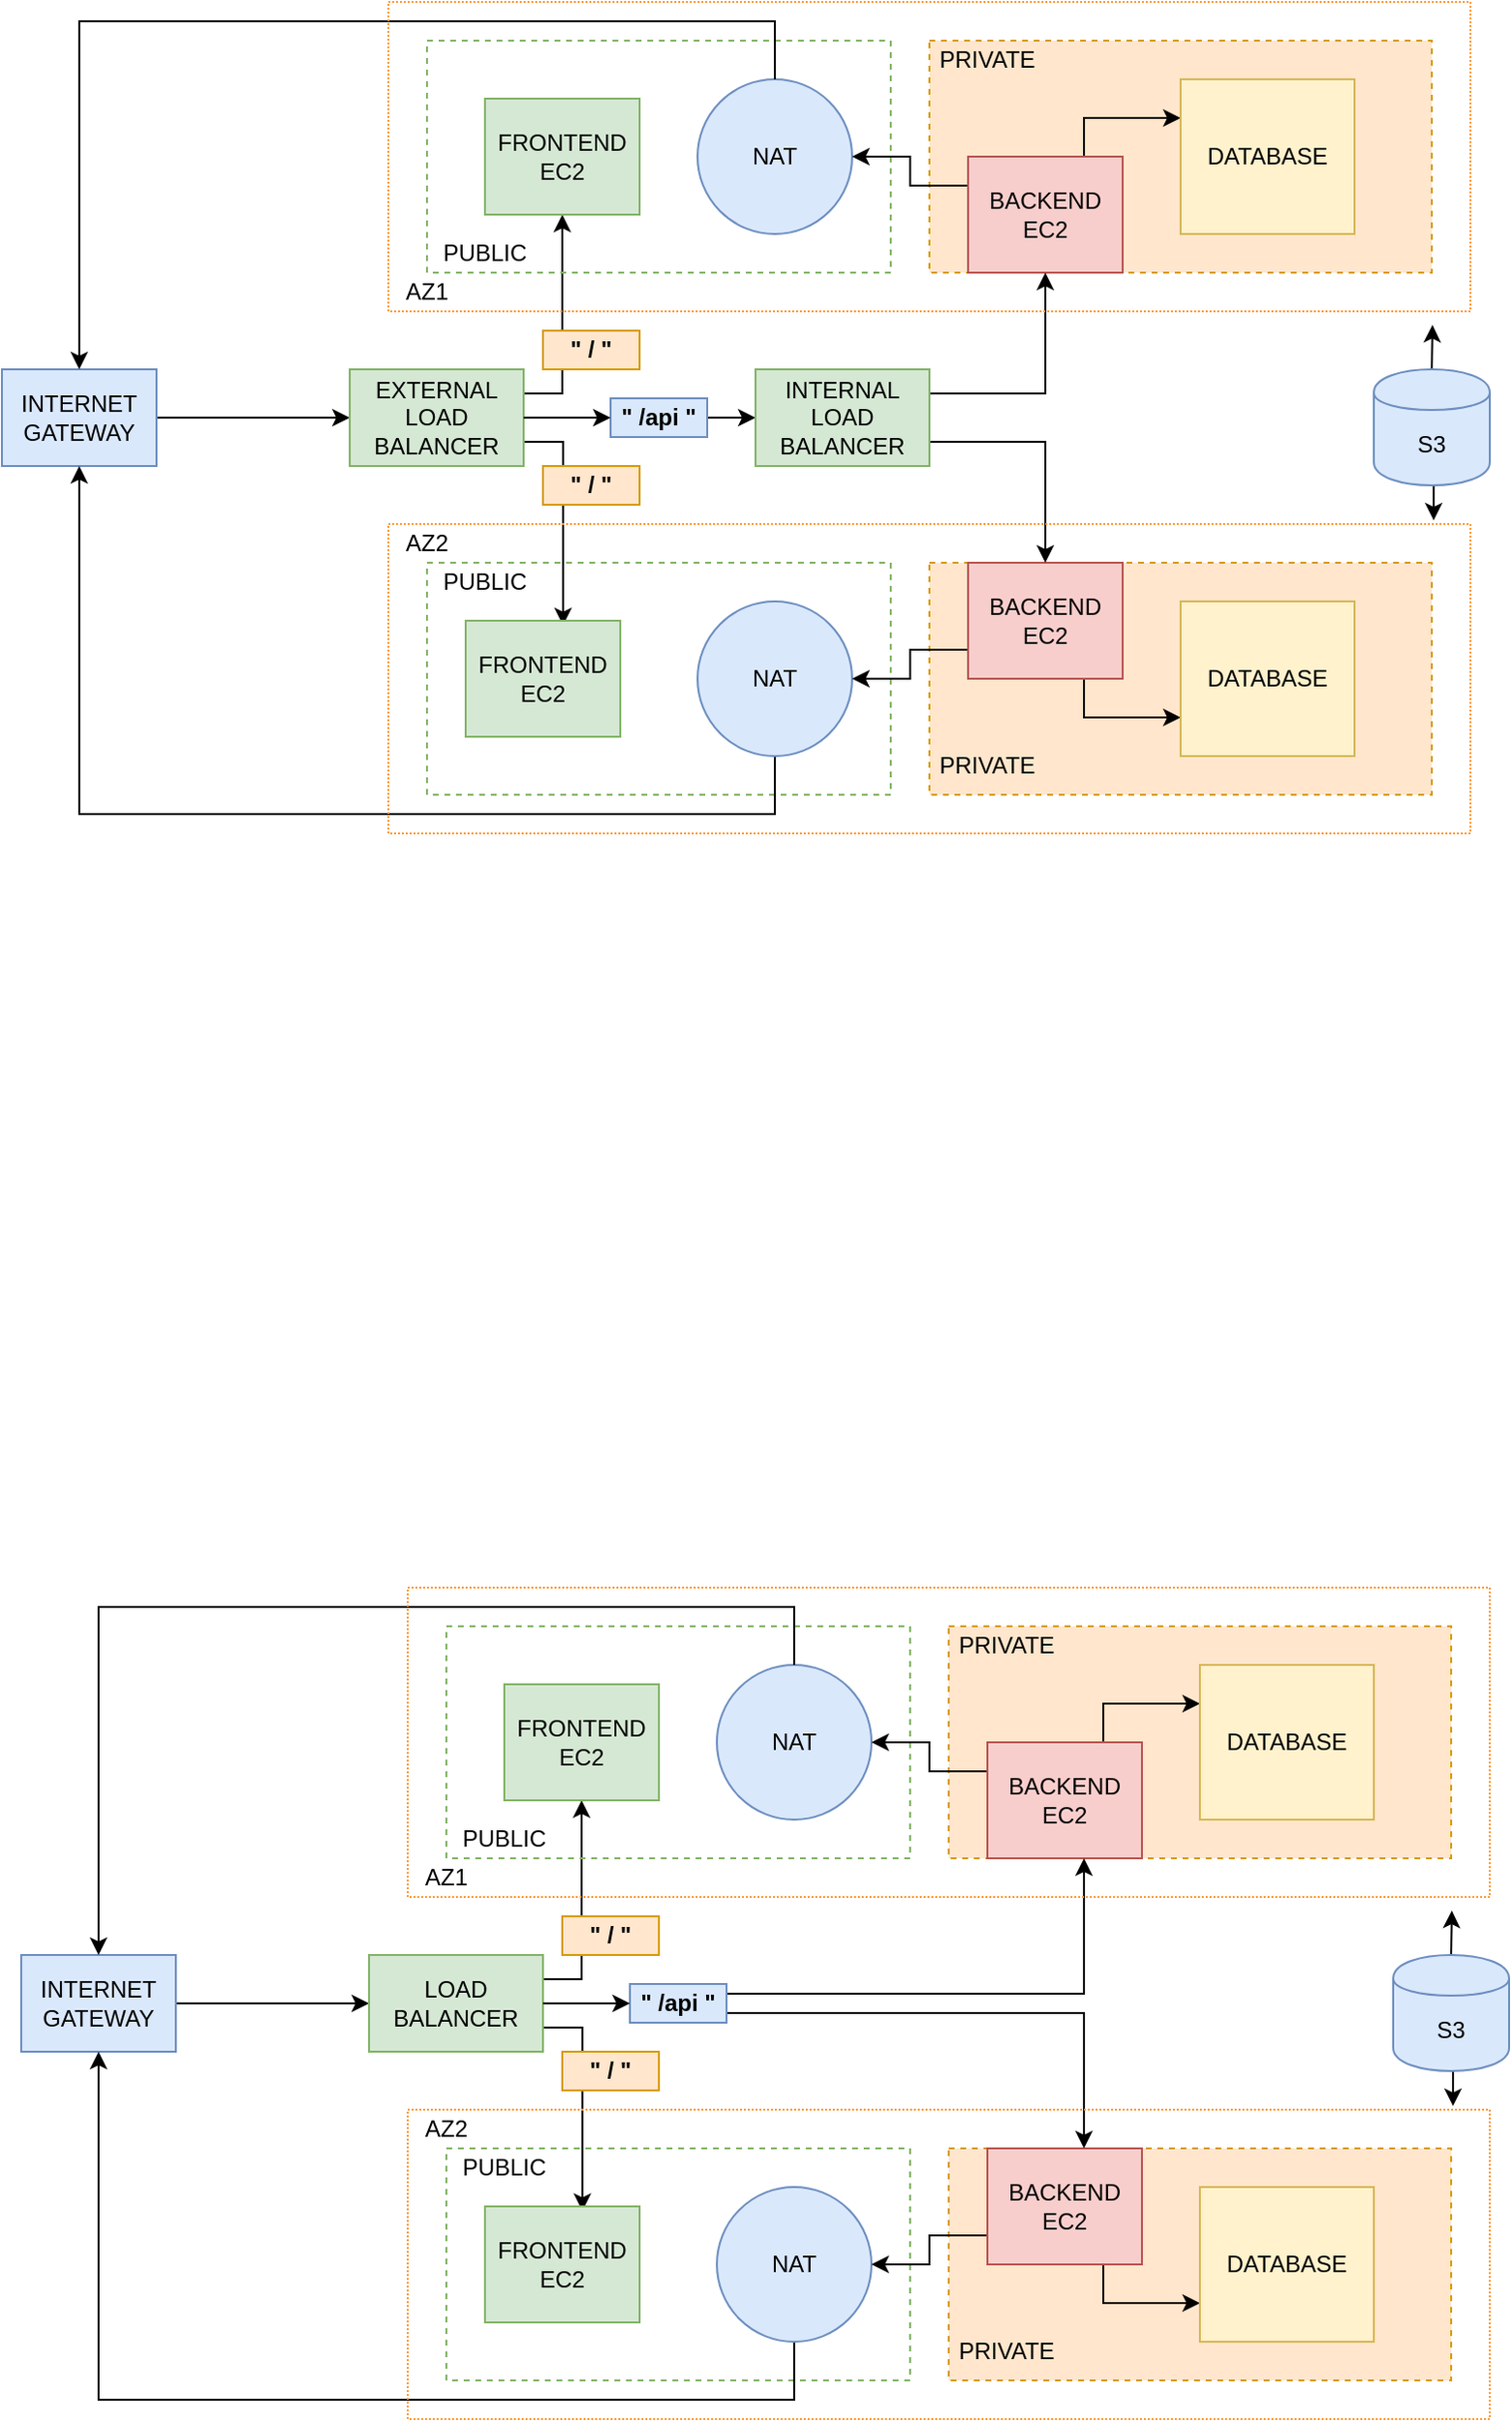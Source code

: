 <mxfile version="13.4.4" type="github">
  <diagram id="WMBnukoaxN1IHDbiz8Kx" name="Page-1">
    <mxGraphModel dx="838" dy="474" grid="1" gridSize="10" guides="1" tooltips="1" connect="1" arrows="1" fold="1" page="1" pageScale="1" pageWidth="1100" pageHeight="850" math="0" shadow="0">
      <root>
        <mxCell id="0" />
        <mxCell id="1" parent="0" />
        <mxCell id="U6XWI17R4oiPlInl3l0V-1" style="edgeStyle=orthogonalEdgeStyle;rounded=0;orthogonalLoop=1;jettySize=auto;html=1;exitX=1;exitY=0.5;exitDx=0;exitDy=0;entryX=0;entryY=0.5;entryDx=0;entryDy=0;" parent="1" source="U6XWI17R4oiPlInl3l0V-2" target="U6XWI17R4oiPlInl3l0V-5" edge="1">
          <mxGeometry relative="1" as="geometry" />
        </mxCell>
        <mxCell id="U6XWI17R4oiPlInl3l0V-2" value="INTERNET GATEWAY" style="rounded=0;whiteSpace=wrap;html=1;fillColor=#dae8fc;strokeColor=#6c8ebf;" parent="1" vertex="1">
          <mxGeometry x="50" y="220" width="80" height="50" as="geometry" />
        </mxCell>
        <mxCell id="U6XWI17R4oiPlInl3l0V-40" style="edgeStyle=orthogonalEdgeStyle;rounded=0;orthogonalLoop=1;jettySize=auto;html=1;exitX=1;exitY=0.25;exitDx=0;exitDy=0;entryX=0.5;entryY=1;entryDx=0;entryDy=0;" parent="1" source="U6XWI17R4oiPlInl3l0V-5" target="U6XWI17R4oiPlInl3l0V-10" edge="1">
          <mxGeometry relative="1" as="geometry" />
        </mxCell>
        <mxCell id="U6XWI17R4oiPlInl3l0V-41" style="edgeStyle=orthogonalEdgeStyle;rounded=0;orthogonalLoop=1;jettySize=auto;html=1;exitX=1;exitY=0.75;exitDx=0;exitDy=0;entryX=0.63;entryY=0.039;entryDx=0;entryDy=0;entryPerimeter=0;" parent="1" source="U6XWI17R4oiPlInl3l0V-5" target="U6XWI17R4oiPlInl3l0V-12" edge="1">
          <mxGeometry relative="1" as="geometry" />
        </mxCell>
        <mxCell id="U6XWI17R4oiPlInl3l0V-46" style="edgeStyle=orthogonalEdgeStyle;rounded=0;orthogonalLoop=1;jettySize=auto;html=1;exitX=1;exitY=0.5;exitDx=0;exitDy=0;entryX=0;entryY=0.5;entryDx=0;entryDy=0;" parent="1" source="U6XWI17R4oiPlInl3l0V-47" target="U6XWI17R4oiPlInl3l0V-31" edge="1">
          <mxGeometry relative="1" as="geometry" />
        </mxCell>
        <mxCell id="U6XWI17R4oiPlInl3l0V-5" value="EXTERNAL LOAD BALANCER" style="rounded=0;whiteSpace=wrap;html=1;fillColor=#d5e8d4;strokeColor=#82b366;" parent="1" vertex="1">
          <mxGeometry x="230" y="220" width="90" height="50" as="geometry" />
        </mxCell>
        <mxCell id="U6XWI17R4oiPlInl3l0V-6" value="" style="rounded=0;whiteSpace=wrap;html=1;dashed=1;fillColor=none;strokeColor=#82b366;" parent="1" vertex="1">
          <mxGeometry x="270" y="50" width="240" height="120" as="geometry" />
        </mxCell>
        <mxCell id="U6XWI17R4oiPlInl3l0V-7" value="" style="rounded=0;whiteSpace=wrap;html=1;dashed=1;fillColor=none;strokeColor=#82b366;" parent="1" vertex="1">
          <mxGeometry x="270" y="320" width="240" height="120" as="geometry" />
        </mxCell>
        <mxCell id="U6XWI17R4oiPlInl3l0V-8" value="" style="rounded=0;whiteSpace=wrap;html=1;dashed=1;fillColor=#ffe6cc;strokeColor=#d79b00;" parent="1" vertex="1">
          <mxGeometry x="530" y="50" width="260" height="120" as="geometry" />
        </mxCell>
        <mxCell id="U6XWI17R4oiPlInl3l0V-10" value="FRONTEND EC2" style="rounded=0;whiteSpace=wrap;html=1;fillColor=#d5e8d4;strokeColor=#82b366;" parent="1" vertex="1">
          <mxGeometry x="300" y="80" width="80" height="60" as="geometry" />
        </mxCell>
        <mxCell id="U6XWI17R4oiPlInl3l0V-12" value="FRONTEND EC2" style="rounded=0;whiteSpace=wrap;html=1;fillColor=#d5e8d4;strokeColor=#82b366;" parent="1" vertex="1">
          <mxGeometry x="290" y="350" width="80" height="60" as="geometry" />
        </mxCell>
        <mxCell id="U6XWI17R4oiPlInl3l0V-13" value="NAT" style="ellipse;whiteSpace=wrap;html=1;aspect=fixed;fillColor=#dae8fc;strokeColor=#6c8ebf;" parent="1" vertex="1">
          <mxGeometry x="410" y="70" width="80" height="80" as="geometry" />
        </mxCell>
        <mxCell id="U6XWI17R4oiPlInl3l0V-14" style="edgeStyle=orthogonalEdgeStyle;rounded=0;orthogonalLoop=1;jettySize=auto;html=1;exitX=0.5;exitY=1;exitDx=0;exitDy=0;entryX=0.5;entryY=1;entryDx=0;entryDy=0;" parent="1" source="U6XWI17R4oiPlInl3l0V-15" target="U6XWI17R4oiPlInl3l0V-2" edge="1">
          <mxGeometry relative="1" as="geometry">
            <Array as="points">
              <mxPoint x="450" y="450" />
              <mxPoint x="90" y="450" />
            </Array>
          </mxGeometry>
        </mxCell>
        <mxCell id="U6XWI17R4oiPlInl3l0V-15" value="NAT" style="ellipse;whiteSpace=wrap;html=1;aspect=fixed;fillColor=#dae8fc;strokeColor=#6c8ebf;" parent="1" vertex="1">
          <mxGeometry x="410" y="340" width="80" height="80" as="geometry" />
        </mxCell>
        <mxCell id="U6XWI17R4oiPlInl3l0V-16" value="PUBLIC" style="text;html=1;strokeColor=none;fillColor=none;align=center;verticalAlign=middle;whiteSpace=wrap;rounded=0;" parent="1" vertex="1">
          <mxGeometry x="280" y="150" width="40" height="20" as="geometry" />
        </mxCell>
        <mxCell id="U6XWI17R4oiPlInl3l0V-17" value="PUBLIC" style="text;html=1;strokeColor=none;fillColor=none;align=center;verticalAlign=middle;whiteSpace=wrap;rounded=0;" parent="1" vertex="1">
          <mxGeometry x="280" y="320" width="40" height="20" as="geometry" />
        </mxCell>
        <mxCell id="U6XWI17R4oiPlInl3l0V-18" value="" style="rounded=0;whiteSpace=wrap;html=1;dashed=1;fillColor=#ffe6cc;strokeColor=#d79b00;" parent="1" vertex="1">
          <mxGeometry x="530" y="320" width="260" height="120" as="geometry" />
        </mxCell>
        <mxCell id="U6XWI17R4oiPlInl3l0V-19" style="edgeStyle=orthogonalEdgeStyle;rounded=0;orthogonalLoop=1;jettySize=auto;html=1;exitX=0.75;exitY=0;exitDx=0;exitDy=0;entryX=0;entryY=0.25;entryDx=0;entryDy=0;" parent="1" source="U6XWI17R4oiPlInl3l0V-21" target="U6XWI17R4oiPlInl3l0V-27" edge="1">
          <mxGeometry relative="1" as="geometry" />
        </mxCell>
        <mxCell id="U6XWI17R4oiPlInl3l0V-20" style="edgeStyle=orthogonalEdgeStyle;rounded=0;orthogonalLoop=1;jettySize=auto;html=1;exitX=0;exitY=0.25;exitDx=0;exitDy=0;entryX=1;entryY=0.5;entryDx=0;entryDy=0;" parent="1" source="U6XWI17R4oiPlInl3l0V-21" target="U6XWI17R4oiPlInl3l0V-13" edge="1">
          <mxGeometry relative="1" as="geometry" />
        </mxCell>
        <mxCell id="U6XWI17R4oiPlInl3l0V-21" value="BACKEND&lt;br&gt;&lt;span style=&quot;color: rgba(0 , 0 , 0 , 0) ; font-family: monospace ; font-size: 0px&quot;&gt;%3CmxGraphModel%3E%3Croot%3E%3CmxCell%20id%3D%220%22%2F%3E%3CmxCell%20id%3D%221%22%20parent%3D%220%22%2F%3E%3CmxCell%20id%3D%222%22%20value%3D%22FRONTEND%20EC2%22%20style%3D%22rounded%3D0%3BwhiteSpace%3Dwrap%3Bhtml%3D1%3BfillColor%3D%23d5e8d4%3BstrokeColor%3D%2382b366%3B%22%20vertex%3D%221%22%20parent%3D%221%22%3E%3CmxGeometry%20x%3D%22300%22%20y%3D%2280%22%20width%3D%2280%22%20height%3D%2260%22%20as%3D%22geometry%22%2F%3E%3C%2FmxCell%3E%3C%2Froot%3E%3C%2FmxGraphModel%3E&lt;/span&gt;EC2" style="rounded=0;whiteSpace=wrap;html=1;fillColor=#f8cecc;strokeColor=#b85450;" parent="1" vertex="1">
          <mxGeometry x="550" y="110" width="80" height="60" as="geometry" />
        </mxCell>
        <mxCell id="U6XWI17R4oiPlInl3l0V-22" style="edgeStyle=orthogonalEdgeStyle;rounded=0;orthogonalLoop=1;jettySize=auto;html=1;exitX=0.75;exitY=1;exitDx=0;exitDy=0;entryX=0;entryY=0.75;entryDx=0;entryDy=0;" parent="1" source="U6XWI17R4oiPlInl3l0V-24" target="U6XWI17R4oiPlInl3l0V-28" edge="1">
          <mxGeometry relative="1" as="geometry" />
        </mxCell>
        <mxCell id="U6XWI17R4oiPlInl3l0V-23" style="edgeStyle=orthogonalEdgeStyle;rounded=0;orthogonalLoop=1;jettySize=auto;html=1;exitX=0;exitY=0.75;exitDx=0;exitDy=0;entryX=1;entryY=0.5;entryDx=0;entryDy=0;" parent="1" source="U6XWI17R4oiPlInl3l0V-24" target="U6XWI17R4oiPlInl3l0V-15" edge="1">
          <mxGeometry relative="1" as="geometry" />
        </mxCell>
        <mxCell id="U6XWI17R4oiPlInl3l0V-24" value="BACKEND&lt;br&gt;&lt;span style=&quot;color: rgba(0 , 0 , 0 , 0) ; font-family: monospace ; font-size: 0px&quot;&gt;%3CmxGraphModel%3E%3Croot%3E%3CmxCell%20id%3D%220%22%2F%3E%3CmxCell%20id%3D%221%22%20parent%3D%220%22%2F%3E%3CmxCell%20id%3D%222%22%20value%3D%22FRONTEND%20EC2%22%20style%3D%22rounded%3D0%3BwhiteSpace%3Dwrap%3Bhtml%3D1%3BfillColor%3D%23d5e8d4%3BstrokeColor%3D%2382b366%3B%22%20vertex%3D%221%22%20parent%3D%221%22%3E%3CmxGeometry%20x%3D%22300%22%20y%3D%2280%22%20width%3D%2280%22%20height%3D%2260%22%20as%3D%22geometry%22%2F%3E%3C%2FmxCell%3E%3C%2Froot%3E%3C%2FmxGraphModel%3E&lt;/span&gt;EC2" style="rounded=0;whiteSpace=wrap;html=1;fillColor=#f8cecc;strokeColor=#b85450;" parent="1" vertex="1">
          <mxGeometry x="550" y="320" width="80" height="60" as="geometry" />
        </mxCell>
        <mxCell id="U6XWI17R4oiPlInl3l0V-25" value="PRIVATE" style="text;html=1;strokeColor=none;fillColor=none;align=center;verticalAlign=middle;whiteSpace=wrap;rounded=0;" parent="1" vertex="1">
          <mxGeometry x="540" y="50" width="40" height="20" as="geometry" />
        </mxCell>
        <mxCell id="U6XWI17R4oiPlInl3l0V-26" value="PRIVATE" style="text;html=1;strokeColor=none;fillColor=none;align=center;verticalAlign=middle;whiteSpace=wrap;rounded=0;" parent="1" vertex="1">
          <mxGeometry x="540" y="415" width="40" height="20" as="geometry" />
        </mxCell>
        <mxCell id="U6XWI17R4oiPlInl3l0V-27" value="DATABASE" style="rounded=0;whiteSpace=wrap;html=1;fillColor=#fff2cc;strokeColor=#d6b656;" parent="1" vertex="1">
          <mxGeometry x="660" y="70" width="90" height="80" as="geometry" />
        </mxCell>
        <mxCell id="U6XWI17R4oiPlInl3l0V-28" value="DATABASE" style="rounded=0;whiteSpace=wrap;html=1;fillColor=#fff2cc;strokeColor=#d6b656;" parent="1" vertex="1">
          <mxGeometry x="660" y="340" width="90" height="80" as="geometry" />
        </mxCell>
        <mxCell id="U6XWI17R4oiPlInl3l0V-29" style="edgeStyle=orthogonalEdgeStyle;rounded=0;orthogonalLoop=1;jettySize=auto;html=1;exitX=1;exitY=0.25;exitDx=0;exitDy=0;entryX=0.5;entryY=1;entryDx=0;entryDy=0;" parent="1" source="U6XWI17R4oiPlInl3l0V-31" target="U6XWI17R4oiPlInl3l0V-21" edge="1">
          <mxGeometry relative="1" as="geometry" />
        </mxCell>
        <mxCell id="U6XWI17R4oiPlInl3l0V-30" style="edgeStyle=orthogonalEdgeStyle;rounded=0;orthogonalLoop=1;jettySize=auto;html=1;exitX=1;exitY=0.75;exitDx=0;exitDy=0;entryX=0.5;entryY=0;entryDx=0;entryDy=0;" parent="1" source="U6XWI17R4oiPlInl3l0V-31" target="U6XWI17R4oiPlInl3l0V-24" edge="1">
          <mxGeometry relative="1" as="geometry" />
        </mxCell>
        <mxCell id="U6XWI17R4oiPlInl3l0V-31" value="INTERNAL LOAD BALANCER" style="rounded=0;whiteSpace=wrap;html=1;fillColor=#d5e8d4;strokeColor=#82b366;" parent="1" vertex="1">
          <mxGeometry x="440" y="220" width="90" height="50" as="geometry" />
        </mxCell>
        <mxCell id="U6XWI17R4oiPlInl3l0V-32" style="edgeStyle=orthogonalEdgeStyle;rounded=0;orthogonalLoop=1;jettySize=auto;html=1;exitX=0.5;exitY=0;exitDx=0;exitDy=0;entryX=0.965;entryY=1.044;entryDx=0;entryDy=0;entryPerimeter=0;" parent="1" source="U6XWI17R4oiPlInl3l0V-34" edge="1">
          <mxGeometry relative="1" as="geometry">
            <mxPoint x="790.4" y="197.04" as="targetPoint" />
          </mxGeometry>
        </mxCell>
        <mxCell id="U6XWI17R4oiPlInl3l0V-33" style="edgeStyle=orthogonalEdgeStyle;rounded=0;orthogonalLoop=1;jettySize=auto;html=1;exitX=0.5;exitY=1;exitDx=0;exitDy=0;entryX=0.966;entryY=-0.012;entryDx=0;entryDy=0;entryPerimeter=0;" parent="1" source="U6XWI17R4oiPlInl3l0V-34" edge="1">
          <mxGeometry relative="1" as="geometry">
            <mxPoint x="790.96" y="298.08" as="targetPoint" />
          </mxGeometry>
        </mxCell>
        <mxCell id="U6XWI17R4oiPlInl3l0V-34" value="S3" style="shape=cylinder;whiteSpace=wrap;html=1;boundedLbl=1;backgroundOutline=1;fillColor=#dae8fc;strokeColor=#6c8ebf;" parent="1" vertex="1">
          <mxGeometry x="760" y="220" width="60" height="60" as="geometry" />
        </mxCell>
        <mxCell id="U6XWI17R4oiPlInl3l0V-35" value="AZ1" style="text;html=1;strokeColor=none;fillColor=none;align=center;verticalAlign=middle;whiteSpace=wrap;rounded=0;dashed=1;dashPattern=1 1;" parent="1" vertex="1">
          <mxGeometry x="250" y="170" width="40" height="20" as="geometry" />
        </mxCell>
        <mxCell id="U6XWI17R4oiPlInl3l0V-36" value="AZ2" style="text;html=1;strokeColor=none;fillColor=none;align=center;verticalAlign=middle;whiteSpace=wrap;rounded=0;dashed=1;dashPattern=1 1;" parent="1" vertex="1">
          <mxGeometry x="250" y="300" width="40" height="20" as="geometry" />
        </mxCell>
        <mxCell id="U6XWI17R4oiPlInl3l0V-39" style="edgeStyle=orthogonalEdgeStyle;rounded=0;orthogonalLoop=1;jettySize=auto;html=1;exitX=0.5;exitY=0;exitDx=0;exitDy=0;entryX=0.5;entryY=0;entryDx=0;entryDy=0;" parent="1" source="U6XWI17R4oiPlInl3l0V-13" target="U6XWI17R4oiPlInl3l0V-2" edge="1">
          <mxGeometry relative="1" as="geometry">
            <mxPoint x="450" y="70" as="sourcePoint" />
            <mxPoint x="90" y="220" as="targetPoint" />
            <Array as="points">
              <mxPoint x="450" y="40" />
              <mxPoint x="90" y="40" />
            </Array>
          </mxGeometry>
        </mxCell>
        <mxCell id="U6XWI17R4oiPlInl3l0V-42" value="&lt;b&gt;&quot; / &quot;&lt;/b&gt;" style="rounded=0;whiteSpace=wrap;html=1;fillColor=#ffe6cc;strokeColor=#d79b00;" parent="1" vertex="1">
          <mxGeometry x="330" y="200" width="50" height="20" as="geometry" />
        </mxCell>
        <mxCell id="U6XWI17R4oiPlInl3l0V-43" value="&lt;b&gt;&quot; / &quot;&lt;/b&gt;" style="rounded=0;whiteSpace=wrap;html=1;fillColor=#ffe6cc;strokeColor=#d79b00;" parent="1" vertex="1">
          <mxGeometry x="330" y="270" width="50" height="20" as="geometry" />
        </mxCell>
        <mxCell id="U6XWI17R4oiPlInl3l0V-47" value="&lt;b&gt;&quot; /api &quot;&lt;/b&gt;" style="rounded=0;whiteSpace=wrap;html=1;fillColor=#dae8fc;strokeColor=#6c8ebf;" parent="1" vertex="1">
          <mxGeometry x="365" y="235" width="50" height="20" as="geometry" />
        </mxCell>
        <mxCell id="U6XWI17R4oiPlInl3l0V-49" style="edgeStyle=orthogonalEdgeStyle;rounded=0;orthogonalLoop=1;jettySize=auto;html=1;exitX=1;exitY=0.5;exitDx=0;exitDy=0;entryX=0;entryY=0.5;entryDx=0;entryDy=0;" parent="1" source="U6XWI17R4oiPlInl3l0V-5" target="U6XWI17R4oiPlInl3l0V-47" edge="1">
          <mxGeometry relative="1" as="geometry">
            <mxPoint x="320" y="245" as="sourcePoint" />
            <mxPoint x="440" y="245" as="targetPoint" />
          </mxGeometry>
        </mxCell>
        <mxCell id="U6XWI17R4oiPlInl3l0V-50" value="" style="rounded=0;whiteSpace=wrap;html=1;fillColor=none;dashed=1;dashPattern=1 1;strokeColor=#FF9933;" parent="1" vertex="1">
          <mxGeometry x="250" y="30" width="560" height="160" as="geometry" />
        </mxCell>
        <mxCell id="U6XWI17R4oiPlInl3l0V-51" value="" style="rounded=0;whiteSpace=wrap;html=1;fillColor=none;dashed=1;dashPattern=1 1;strokeColor=#FF9933;" parent="1" vertex="1">
          <mxGeometry x="250" y="300" width="560" height="160" as="geometry" />
        </mxCell>
        <mxCell id="NPWsK2s5dprimzot-6Zy-1" style="edgeStyle=orthogonalEdgeStyle;rounded=0;orthogonalLoop=1;jettySize=auto;html=1;exitX=1;exitY=0.5;exitDx=0;exitDy=0;entryX=0;entryY=0.5;entryDx=0;entryDy=0;" edge="1" parent="1" source="NPWsK2s5dprimzot-6Zy-2" target="NPWsK2s5dprimzot-6Zy-6">
          <mxGeometry relative="1" as="geometry" />
        </mxCell>
        <mxCell id="NPWsK2s5dprimzot-6Zy-2" value="INTERNET GATEWAY" style="rounded=0;whiteSpace=wrap;html=1;fillColor=#dae8fc;strokeColor=#6c8ebf;" vertex="1" parent="1">
          <mxGeometry x="60" y="1040" width="80" height="50" as="geometry" />
        </mxCell>
        <mxCell id="NPWsK2s5dprimzot-6Zy-3" style="edgeStyle=orthogonalEdgeStyle;rounded=0;orthogonalLoop=1;jettySize=auto;html=1;exitX=1;exitY=0.25;exitDx=0;exitDy=0;entryX=0.5;entryY=1;entryDx=0;entryDy=0;" edge="1" parent="1" source="NPWsK2s5dprimzot-6Zy-6" target="NPWsK2s5dprimzot-6Zy-10">
          <mxGeometry relative="1" as="geometry" />
        </mxCell>
        <mxCell id="NPWsK2s5dprimzot-6Zy-4" style="edgeStyle=orthogonalEdgeStyle;rounded=0;orthogonalLoop=1;jettySize=auto;html=1;exitX=1;exitY=0.75;exitDx=0;exitDy=0;entryX=0.63;entryY=0.039;entryDx=0;entryDy=0;entryPerimeter=0;" edge="1" parent="1" source="NPWsK2s5dprimzot-6Zy-6" target="NPWsK2s5dprimzot-6Zy-11">
          <mxGeometry relative="1" as="geometry" />
        </mxCell>
        <mxCell id="NPWsK2s5dprimzot-6Zy-6" value="LOAD BALANCER" style="rounded=0;whiteSpace=wrap;html=1;fillColor=#d5e8d4;strokeColor=#82b366;" vertex="1" parent="1">
          <mxGeometry x="240" y="1040" width="90" height="50" as="geometry" />
        </mxCell>
        <mxCell id="NPWsK2s5dprimzot-6Zy-7" value="" style="rounded=0;whiteSpace=wrap;html=1;dashed=1;fillColor=none;strokeColor=#82b366;" vertex="1" parent="1">
          <mxGeometry x="280" y="870" width="240" height="120" as="geometry" />
        </mxCell>
        <mxCell id="NPWsK2s5dprimzot-6Zy-8" value="" style="rounded=0;whiteSpace=wrap;html=1;dashed=1;fillColor=none;strokeColor=#82b366;" vertex="1" parent="1">
          <mxGeometry x="280" y="1140" width="240" height="120" as="geometry" />
        </mxCell>
        <mxCell id="NPWsK2s5dprimzot-6Zy-9" value="" style="rounded=0;whiteSpace=wrap;html=1;dashed=1;fillColor=#ffe6cc;strokeColor=#d79b00;" vertex="1" parent="1">
          <mxGeometry x="540" y="870" width="260" height="120" as="geometry" />
        </mxCell>
        <mxCell id="NPWsK2s5dprimzot-6Zy-10" value="FRONTEND EC2" style="rounded=0;whiteSpace=wrap;html=1;fillColor=#d5e8d4;strokeColor=#82b366;" vertex="1" parent="1">
          <mxGeometry x="310" y="900" width="80" height="60" as="geometry" />
        </mxCell>
        <mxCell id="NPWsK2s5dprimzot-6Zy-11" value="FRONTEND EC2" style="rounded=0;whiteSpace=wrap;html=1;fillColor=#d5e8d4;strokeColor=#82b366;" vertex="1" parent="1">
          <mxGeometry x="300" y="1170" width="80" height="60" as="geometry" />
        </mxCell>
        <mxCell id="NPWsK2s5dprimzot-6Zy-12" value="NAT" style="ellipse;whiteSpace=wrap;html=1;aspect=fixed;fillColor=#dae8fc;strokeColor=#6c8ebf;" vertex="1" parent="1">
          <mxGeometry x="420" y="890" width="80" height="80" as="geometry" />
        </mxCell>
        <mxCell id="NPWsK2s5dprimzot-6Zy-13" style="edgeStyle=orthogonalEdgeStyle;rounded=0;orthogonalLoop=1;jettySize=auto;html=1;exitX=0.5;exitY=1;exitDx=0;exitDy=0;entryX=0.5;entryY=1;entryDx=0;entryDy=0;" edge="1" parent="1" source="NPWsK2s5dprimzot-6Zy-14" target="NPWsK2s5dprimzot-6Zy-2">
          <mxGeometry relative="1" as="geometry">
            <Array as="points">
              <mxPoint x="460" y="1270" />
              <mxPoint x="100" y="1270" />
            </Array>
          </mxGeometry>
        </mxCell>
        <mxCell id="NPWsK2s5dprimzot-6Zy-14" value="NAT" style="ellipse;whiteSpace=wrap;html=1;aspect=fixed;fillColor=#dae8fc;strokeColor=#6c8ebf;" vertex="1" parent="1">
          <mxGeometry x="420" y="1160" width="80" height="80" as="geometry" />
        </mxCell>
        <mxCell id="NPWsK2s5dprimzot-6Zy-15" value="PUBLIC" style="text;html=1;strokeColor=none;fillColor=none;align=center;verticalAlign=middle;whiteSpace=wrap;rounded=0;" vertex="1" parent="1">
          <mxGeometry x="290" y="970" width="40" height="20" as="geometry" />
        </mxCell>
        <mxCell id="NPWsK2s5dprimzot-6Zy-16" value="PUBLIC" style="text;html=1;strokeColor=none;fillColor=none;align=center;verticalAlign=middle;whiteSpace=wrap;rounded=0;" vertex="1" parent="1">
          <mxGeometry x="290" y="1140" width="40" height="20" as="geometry" />
        </mxCell>
        <mxCell id="NPWsK2s5dprimzot-6Zy-17" value="" style="rounded=0;whiteSpace=wrap;html=1;dashed=1;fillColor=#ffe6cc;strokeColor=#d79b00;" vertex="1" parent="1">
          <mxGeometry x="540" y="1140" width="260" height="120" as="geometry" />
        </mxCell>
        <mxCell id="NPWsK2s5dprimzot-6Zy-18" style="edgeStyle=orthogonalEdgeStyle;rounded=0;orthogonalLoop=1;jettySize=auto;html=1;exitX=0.75;exitY=0;exitDx=0;exitDy=0;entryX=0;entryY=0.25;entryDx=0;entryDy=0;" edge="1" parent="1" source="NPWsK2s5dprimzot-6Zy-20" target="NPWsK2s5dprimzot-6Zy-26">
          <mxGeometry relative="1" as="geometry" />
        </mxCell>
        <mxCell id="NPWsK2s5dprimzot-6Zy-19" style="edgeStyle=orthogonalEdgeStyle;rounded=0;orthogonalLoop=1;jettySize=auto;html=1;exitX=0;exitY=0.25;exitDx=0;exitDy=0;entryX=1;entryY=0.5;entryDx=0;entryDy=0;" edge="1" parent="1" source="NPWsK2s5dprimzot-6Zy-20" target="NPWsK2s5dprimzot-6Zy-12">
          <mxGeometry relative="1" as="geometry" />
        </mxCell>
        <mxCell id="NPWsK2s5dprimzot-6Zy-20" value="BACKEND&lt;br&gt;&lt;span style=&quot;color: rgba(0 , 0 , 0 , 0) ; font-family: monospace ; font-size: 0px&quot;&gt;%3CmxGraphModel%3E%3Croot%3E%3CmxCell%20id%3D%220%22%2F%3E%3CmxCell%20id%3D%221%22%20parent%3D%220%22%2F%3E%3CmxCell%20id%3D%222%22%20value%3D%22FRONTEND%20EC2%22%20style%3D%22rounded%3D0%3BwhiteSpace%3Dwrap%3Bhtml%3D1%3BfillColor%3D%23d5e8d4%3BstrokeColor%3D%2382b366%3B%22%20vertex%3D%221%22%20parent%3D%221%22%3E%3CmxGeometry%20x%3D%22300%22%20y%3D%2280%22%20width%3D%2280%22%20height%3D%2260%22%20as%3D%22geometry%22%2F%3E%3C%2FmxCell%3E%3C%2Froot%3E%3C%2FmxGraphModel%3E&lt;/span&gt;EC2" style="rounded=0;whiteSpace=wrap;html=1;fillColor=#f8cecc;strokeColor=#b85450;" vertex="1" parent="1">
          <mxGeometry x="560" y="930" width="80" height="60" as="geometry" />
        </mxCell>
        <mxCell id="NPWsK2s5dprimzot-6Zy-21" style="edgeStyle=orthogonalEdgeStyle;rounded=0;orthogonalLoop=1;jettySize=auto;html=1;exitX=0.75;exitY=1;exitDx=0;exitDy=0;entryX=0;entryY=0.75;entryDx=0;entryDy=0;" edge="1" parent="1" source="NPWsK2s5dprimzot-6Zy-23" target="NPWsK2s5dprimzot-6Zy-27">
          <mxGeometry relative="1" as="geometry" />
        </mxCell>
        <mxCell id="NPWsK2s5dprimzot-6Zy-22" style="edgeStyle=orthogonalEdgeStyle;rounded=0;orthogonalLoop=1;jettySize=auto;html=1;exitX=0;exitY=0.75;exitDx=0;exitDy=0;entryX=1;entryY=0.5;entryDx=0;entryDy=0;" edge="1" parent="1" source="NPWsK2s5dprimzot-6Zy-23" target="NPWsK2s5dprimzot-6Zy-14">
          <mxGeometry relative="1" as="geometry" />
        </mxCell>
        <mxCell id="NPWsK2s5dprimzot-6Zy-23" value="BACKEND&lt;br&gt;&lt;span style=&quot;color: rgba(0 , 0 , 0 , 0) ; font-family: monospace ; font-size: 0px&quot;&gt;%3CmxGraphModel%3E%3Croot%3E%3CmxCell%20id%3D%220%22%2F%3E%3CmxCell%20id%3D%221%22%20parent%3D%220%22%2F%3E%3CmxCell%20id%3D%222%22%20value%3D%22FRONTEND%20EC2%22%20style%3D%22rounded%3D0%3BwhiteSpace%3Dwrap%3Bhtml%3D1%3BfillColor%3D%23d5e8d4%3BstrokeColor%3D%2382b366%3B%22%20vertex%3D%221%22%20parent%3D%221%22%3E%3CmxGeometry%20x%3D%22300%22%20y%3D%2280%22%20width%3D%2280%22%20height%3D%2260%22%20as%3D%22geometry%22%2F%3E%3C%2FmxCell%3E%3C%2Froot%3E%3C%2FmxGraphModel%3E&lt;/span&gt;EC2" style="rounded=0;whiteSpace=wrap;html=1;fillColor=#f8cecc;strokeColor=#b85450;" vertex="1" parent="1">
          <mxGeometry x="560" y="1140" width="80" height="60" as="geometry" />
        </mxCell>
        <mxCell id="NPWsK2s5dprimzot-6Zy-24" value="PRIVATE" style="text;html=1;strokeColor=none;fillColor=none;align=center;verticalAlign=middle;whiteSpace=wrap;rounded=0;" vertex="1" parent="1">
          <mxGeometry x="550" y="870" width="40" height="20" as="geometry" />
        </mxCell>
        <mxCell id="NPWsK2s5dprimzot-6Zy-25" value="PRIVATE" style="text;html=1;strokeColor=none;fillColor=none;align=center;verticalAlign=middle;whiteSpace=wrap;rounded=0;" vertex="1" parent="1">
          <mxGeometry x="550" y="1235" width="40" height="20" as="geometry" />
        </mxCell>
        <mxCell id="NPWsK2s5dprimzot-6Zy-26" value="DATABASE" style="rounded=0;whiteSpace=wrap;html=1;fillColor=#fff2cc;strokeColor=#d6b656;" vertex="1" parent="1">
          <mxGeometry x="670" y="890" width="90" height="80" as="geometry" />
        </mxCell>
        <mxCell id="NPWsK2s5dprimzot-6Zy-27" value="DATABASE" style="rounded=0;whiteSpace=wrap;html=1;fillColor=#fff2cc;strokeColor=#d6b656;" vertex="1" parent="1">
          <mxGeometry x="670" y="1160" width="90" height="80" as="geometry" />
        </mxCell>
        <mxCell id="NPWsK2s5dprimzot-6Zy-31" style="edgeStyle=orthogonalEdgeStyle;rounded=0;orthogonalLoop=1;jettySize=auto;html=1;exitX=0.5;exitY=0;exitDx=0;exitDy=0;entryX=0.965;entryY=1.044;entryDx=0;entryDy=0;entryPerimeter=0;" edge="1" parent="1" source="NPWsK2s5dprimzot-6Zy-33">
          <mxGeometry relative="1" as="geometry">
            <mxPoint x="800.4" y="1017.04" as="targetPoint" />
          </mxGeometry>
        </mxCell>
        <mxCell id="NPWsK2s5dprimzot-6Zy-32" style="edgeStyle=orthogonalEdgeStyle;rounded=0;orthogonalLoop=1;jettySize=auto;html=1;exitX=0.5;exitY=1;exitDx=0;exitDy=0;entryX=0.966;entryY=-0.012;entryDx=0;entryDy=0;entryPerimeter=0;" edge="1" parent="1" source="NPWsK2s5dprimzot-6Zy-33">
          <mxGeometry relative="1" as="geometry">
            <mxPoint x="800.96" y="1118.08" as="targetPoint" />
          </mxGeometry>
        </mxCell>
        <mxCell id="NPWsK2s5dprimzot-6Zy-33" value="S3" style="shape=cylinder;whiteSpace=wrap;html=1;boundedLbl=1;backgroundOutline=1;fillColor=#dae8fc;strokeColor=#6c8ebf;" vertex="1" parent="1">
          <mxGeometry x="770" y="1040" width="60" height="60" as="geometry" />
        </mxCell>
        <mxCell id="NPWsK2s5dprimzot-6Zy-34" value="AZ1" style="text;html=1;strokeColor=none;fillColor=none;align=center;verticalAlign=middle;whiteSpace=wrap;rounded=0;dashed=1;dashPattern=1 1;" vertex="1" parent="1">
          <mxGeometry x="260" y="990" width="40" height="20" as="geometry" />
        </mxCell>
        <mxCell id="NPWsK2s5dprimzot-6Zy-35" value="AZ2" style="text;html=1;strokeColor=none;fillColor=none;align=center;verticalAlign=middle;whiteSpace=wrap;rounded=0;dashed=1;dashPattern=1 1;" vertex="1" parent="1">
          <mxGeometry x="260" y="1120" width="40" height="20" as="geometry" />
        </mxCell>
        <mxCell id="NPWsK2s5dprimzot-6Zy-36" style="edgeStyle=orthogonalEdgeStyle;rounded=0;orthogonalLoop=1;jettySize=auto;html=1;exitX=0.5;exitY=0;exitDx=0;exitDy=0;entryX=0.5;entryY=0;entryDx=0;entryDy=0;" edge="1" parent="1" source="NPWsK2s5dprimzot-6Zy-12" target="NPWsK2s5dprimzot-6Zy-2">
          <mxGeometry relative="1" as="geometry">
            <mxPoint x="460" y="890" as="sourcePoint" />
            <mxPoint x="100" y="1040" as="targetPoint" />
            <Array as="points">
              <mxPoint x="460" y="860" />
              <mxPoint x="100" y="860" />
            </Array>
          </mxGeometry>
        </mxCell>
        <mxCell id="NPWsK2s5dprimzot-6Zy-37" value="&lt;b&gt;&quot; / &quot;&lt;/b&gt;" style="rounded=0;whiteSpace=wrap;html=1;fillColor=#ffe6cc;strokeColor=#d79b00;" vertex="1" parent="1">
          <mxGeometry x="340" y="1020" width="50" height="20" as="geometry" />
        </mxCell>
        <mxCell id="NPWsK2s5dprimzot-6Zy-38" value="&lt;b&gt;&quot; / &quot;&lt;/b&gt;" style="rounded=0;whiteSpace=wrap;html=1;fillColor=#ffe6cc;strokeColor=#d79b00;" vertex="1" parent="1">
          <mxGeometry x="340" y="1090" width="50" height="20" as="geometry" />
        </mxCell>
        <mxCell id="NPWsK2s5dprimzot-6Zy-43" style="edgeStyle=orthogonalEdgeStyle;rounded=0;orthogonalLoop=1;jettySize=auto;html=1;exitX=1;exitY=0.25;exitDx=0;exitDy=0;entryX=0.625;entryY=0.875;entryDx=0;entryDy=0;entryPerimeter=0;" edge="1" parent="1" source="NPWsK2s5dprimzot-6Zy-39" target="NPWsK2s5dprimzot-6Zy-41">
          <mxGeometry relative="1" as="geometry">
            <Array as="points">
              <mxPoint x="610" y="1060" />
            </Array>
          </mxGeometry>
        </mxCell>
        <mxCell id="NPWsK2s5dprimzot-6Zy-44" style="edgeStyle=orthogonalEdgeStyle;rounded=0;orthogonalLoop=1;jettySize=auto;html=1;exitX=1;exitY=0.75;exitDx=0;exitDy=0;entryX=0.625;entryY=0.125;entryDx=0;entryDy=0;entryPerimeter=0;" edge="1" parent="1" source="NPWsK2s5dprimzot-6Zy-39" target="NPWsK2s5dprimzot-6Zy-42">
          <mxGeometry relative="1" as="geometry" />
        </mxCell>
        <mxCell id="NPWsK2s5dprimzot-6Zy-39" value="&lt;b&gt;&quot; /api &quot;&lt;/b&gt;" style="rounded=0;whiteSpace=wrap;html=1;fillColor=#dae8fc;strokeColor=#6c8ebf;" vertex="1" parent="1">
          <mxGeometry x="375" y="1055" width="50" height="20" as="geometry" />
        </mxCell>
        <mxCell id="NPWsK2s5dprimzot-6Zy-40" style="edgeStyle=orthogonalEdgeStyle;rounded=0;orthogonalLoop=1;jettySize=auto;html=1;exitX=1;exitY=0.5;exitDx=0;exitDy=0;entryX=0;entryY=0.5;entryDx=0;entryDy=0;" edge="1" parent="1" source="NPWsK2s5dprimzot-6Zy-6" target="NPWsK2s5dprimzot-6Zy-39">
          <mxGeometry relative="1" as="geometry">
            <mxPoint x="330" y="1065" as="sourcePoint" />
            <mxPoint x="450" y="1065" as="targetPoint" />
          </mxGeometry>
        </mxCell>
        <mxCell id="NPWsK2s5dprimzot-6Zy-41" value="" style="rounded=0;whiteSpace=wrap;html=1;fillColor=none;dashed=1;dashPattern=1 1;strokeColor=#FF9933;" vertex="1" parent="1">
          <mxGeometry x="260" y="850" width="560" height="160" as="geometry" />
        </mxCell>
        <mxCell id="NPWsK2s5dprimzot-6Zy-42" value="" style="rounded=0;whiteSpace=wrap;html=1;fillColor=none;dashed=1;dashPattern=1 1;strokeColor=#FF9933;" vertex="1" parent="1">
          <mxGeometry x="260" y="1120" width="560" height="160" as="geometry" />
        </mxCell>
      </root>
    </mxGraphModel>
  </diagram>
</mxfile>
